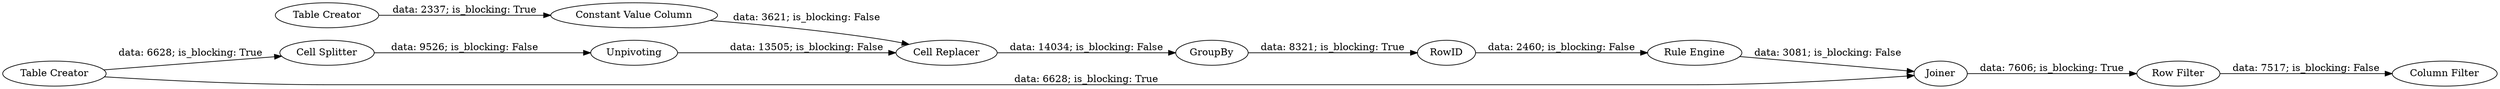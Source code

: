 digraph {
	"-1432814570907333380_215" [label="Row Filter"]
	"-1432814570907333380_213" [label="Column Filter"]
	"-1432814570907333380_200" [label="Table Creator"]
	"-1432814570907333380_205" [label=GroupBy]
	"-1432814570907333380_203" [label=Unpivoting]
	"-1432814570907333380_204" [label="Cell Replacer"]
	"-1432814570907333380_202" [label="Cell Splitter"]
	"-1432814570907333380_211" [label=RowID]
	"-1432814570907333380_201" [label="Table Creator"]
	"-1432814570907333380_214" [label="Rule Engine"]
	"-1432814570907333380_206" [label="Constant Value Column"]
	"-1432814570907333380_212" [label=Joiner]
	"-1432814570907333380_201" -> "-1432814570907333380_206" [label="data: 2337; is_blocking: True"]
	"-1432814570907333380_214" -> "-1432814570907333380_212" [label="data: 3081; is_blocking: False"]
	"-1432814570907333380_215" -> "-1432814570907333380_213" [label="data: 7517; is_blocking: False"]
	"-1432814570907333380_200" -> "-1432814570907333380_212" [label="data: 6628; is_blocking: True"]
	"-1432814570907333380_200" -> "-1432814570907333380_202" [label="data: 6628; is_blocking: True"]
	"-1432814570907333380_203" -> "-1432814570907333380_204" [label="data: 13505; is_blocking: False"]
	"-1432814570907333380_212" -> "-1432814570907333380_215" [label="data: 7606; is_blocking: True"]
	"-1432814570907333380_202" -> "-1432814570907333380_203" [label="data: 9526; is_blocking: False"]
	"-1432814570907333380_205" -> "-1432814570907333380_211" [label="data: 8321; is_blocking: True"]
	"-1432814570907333380_206" -> "-1432814570907333380_204" [label="data: 3621; is_blocking: False"]
	"-1432814570907333380_211" -> "-1432814570907333380_214" [label="data: 2460; is_blocking: False"]
	"-1432814570907333380_204" -> "-1432814570907333380_205" [label="data: 14034; is_blocking: False"]
	rankdir=LR
}
